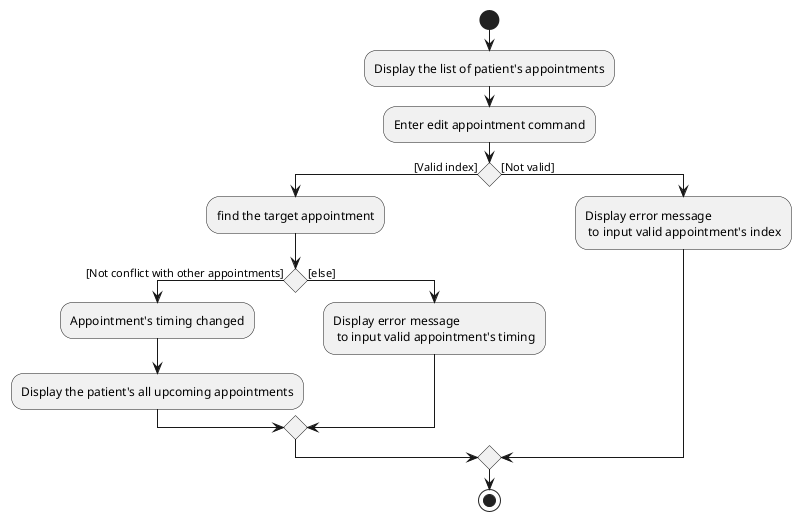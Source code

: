 @startuml

start
-Display the list of patient's appointments
-Enter edit appointment command
        if() then ([Valid index])
        -find the target appointment

            if() then ([Not conflict with other appointments])
            -Appointment's timing changed
            -Display the patient's all upcoming appointments

            else ([else])
            -Display error message\n to input valid appointment's timing
            endif
        else ([Not valid])
        -Display error message\n to input valid appointment's index
        endif
stop
@enduml
